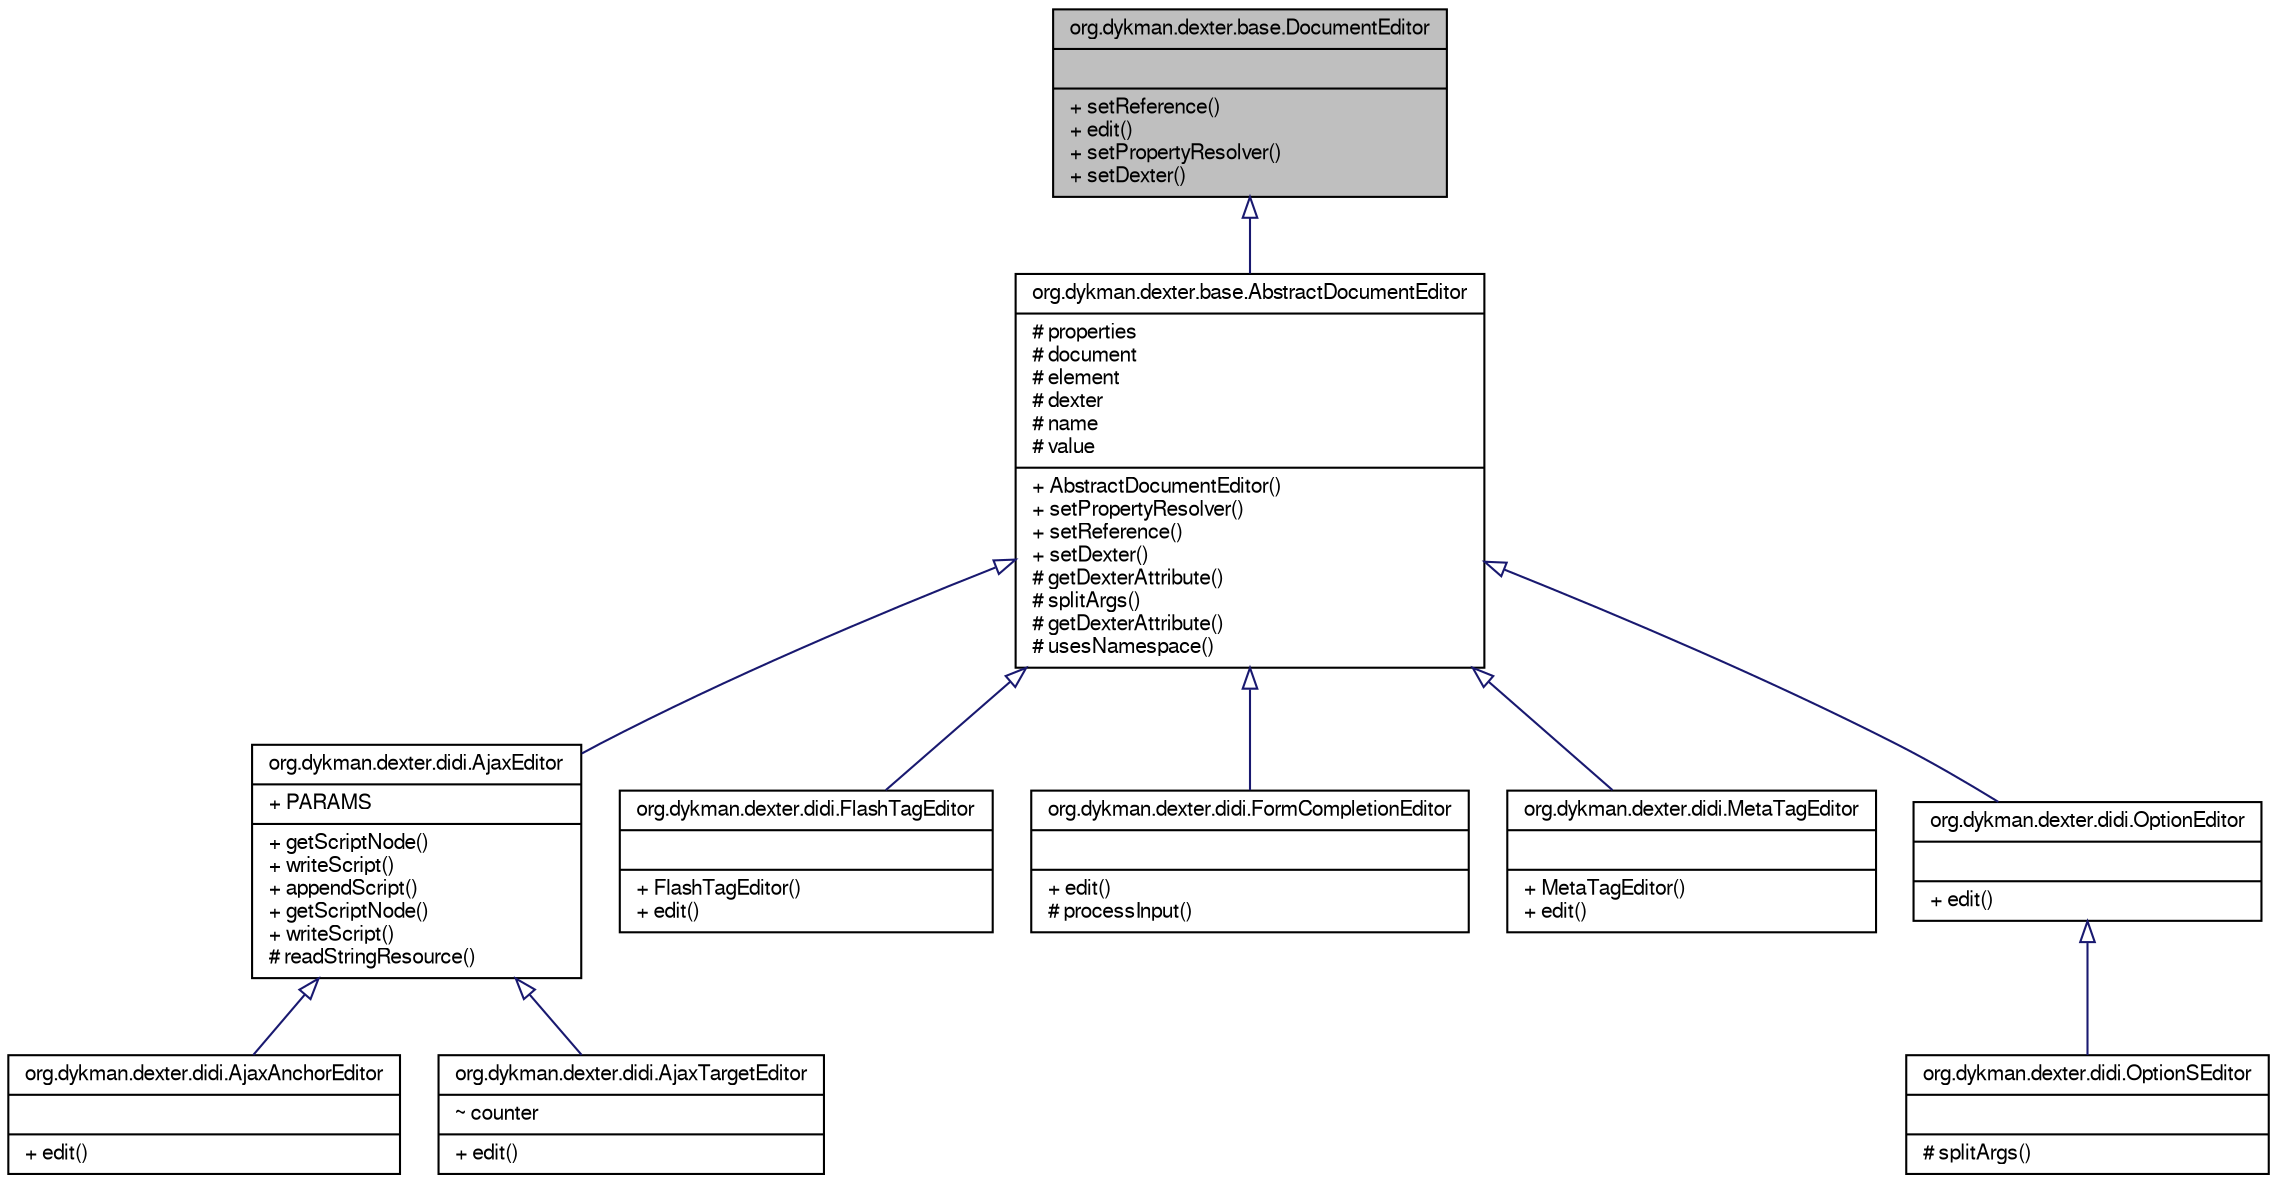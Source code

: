 digraph G
{
  bgcolor="transparent";
  edge [fontname="FreeSans",fontsize=10,labelfontname="FreeSans",labelfontsize=10];
  node [fontname="FreeSans",fontsize=10,shape=record];
  Node1 [label="{org.dykman.dexter.base.DocumentEditor\n||+ setReference()\l+ edit()\l+ setPropertyResolver()\l+ setDexter()\l}",height=0.2,width=0.4,color="black", fillcolor="grey75", style="filled" fontcolor="black"];
  Node1 -> Node2 [dir=back,color="midnightblue",fontsize=10,style="solid",arrowtail="empty",fontname="FreeSans"];
  Node2 [label="{org.dykman.dexter.base.AbstractDocumentEditor\n|# properties\l# document\l# element\l# dexter\l# name\l# value\l|+ AbstractDocumentEditor()\l+ setPropertyResolver()\l+ setReference()\l+ setDexter()\l# getDexterAttribute()\l# splitArgs()\l# getDexterAttribute()\l# usesNamespace()\l}",height=0.2,width=0.4,color="black",URL="$classorg_1_1dykman_1_1dexter_1_1base_1_1AbstractDocumentEditor.html"];
  Node2 -> Node3 [dir=back,color="midnightblue",fontsize=10,style="solid",arrowtail="empty",fontname="FreeSans"];
  Node3 [label="{org.dykman.dexter.didi.AjaxEditor\n|+ PARAMS\l|+ getScriptNode()\l+ writeScript()\l+ appendScript()\l+ getScriptNode()\l+ writeScript()\l# readStringResource()\l}",height=0.2,width=0.4,color="black",URL="$classorg_1_1dykman_1_1dexter_1_1didi_1_1AjaxEditor.html"];
  Node3 -> Node4 [dir=back,color="midnightblue",fontsize=10,style="solid",arrowtail="empty",fontname="FreeSans"];
  Node4 [label="{org.dykman.dexter.didi.AjaxAnchorEditor\n||+ edit()\l}",height=0.2,width=0.4,color="black",URL="$classorg_1_1dykman_1_1dexter_1_1didi_1_1AjaxAnchorEditor.html"];
  Node3 -> Node5 [dir=back,color="midnightblue",fontsize=10,style="solid",arrowtail="empty",fontname="FreeSans"];
  Node5 [label="{org.dykman.dexter.didi.AjaxTargetEditor\n|~ counter\l|+ edit()\l}",height=0.2,width=0.4,color="black",URL="$classorg_1_1dykman_1_1dexter_1_1didi_1_1AjaxTargetEditor.html"];
  Node2 -> Node6 [dir=back,color="midnightblue",fontsize=10,style="solid",arrowtail="empty",fontname="FreeSans"];
  Node6 [label="{org.dykman.dexter.didi.FlashTagEditor\n||+ FlashTagEditor()\l+ edit()\l}",height=0.2,width=0.4,color="black",URL="$classorg_1_1dykman_1_1dexter_1_1didi_1_1FlashTagEditor.html"];
  Node2 -> Node7 [dir=back,color="midnightblue",fontsize=10,style="solid",arrowtail="empty",fontname="FreeSans"];
  Node7 [label="{org.dykman.dexter.didi.FormCompletionEditor\n||+ edit()\l# processInput()\l}",height=0.2,width=0.4,color="black",URL="$classorg_1_1dykman_1_1dexter_1_1didi_1_1FormCompletionEditor.html"];
  Node2 -> Node8 [dir=back,color="midnightblue",fontsize=10,style="solid",arrowtail="empty",fontname="FreeSans"];
  Node8 [label="{org.dykman.dexter.didi.MetaTagEditor\n||+ MetaTagEditor()\l+ edit()\l}",height=0.2,width=0.4,color="black",URL="$classorg_1_1dykman_1_1dexter_1_1didi_1_1MetaTagEditor.html"];
  Node2 -> Node9 [dir=back,color="midnightblue",fontsize=10,style="solid",arrowtail="empty",fontname="FreeSans"];
  Node9 [label="{org.dykman.dexter.didi.OptionEditor\n||+ edit()\l}",height=0.2,width=0.4,color="black",URL="$classorg_1_1dykman_1_1dexter_1_1didi_1_1OptionEditor.html"];
  Node9 -> Node10 [dir=back,color="midnightblue",fontsize=10,style="solid",arrowtail="empty",fontname="FreeSans"];
  Node10 [label="{org.dykman.dexter.didi.OptionSEditor\n||# splitArgs()\l}",height=0.2,width=0.4,color="black",URL="$classorg_1_1dykman_1_1dexter_1_1didi_1_1OptionSEditor.html"];
}
